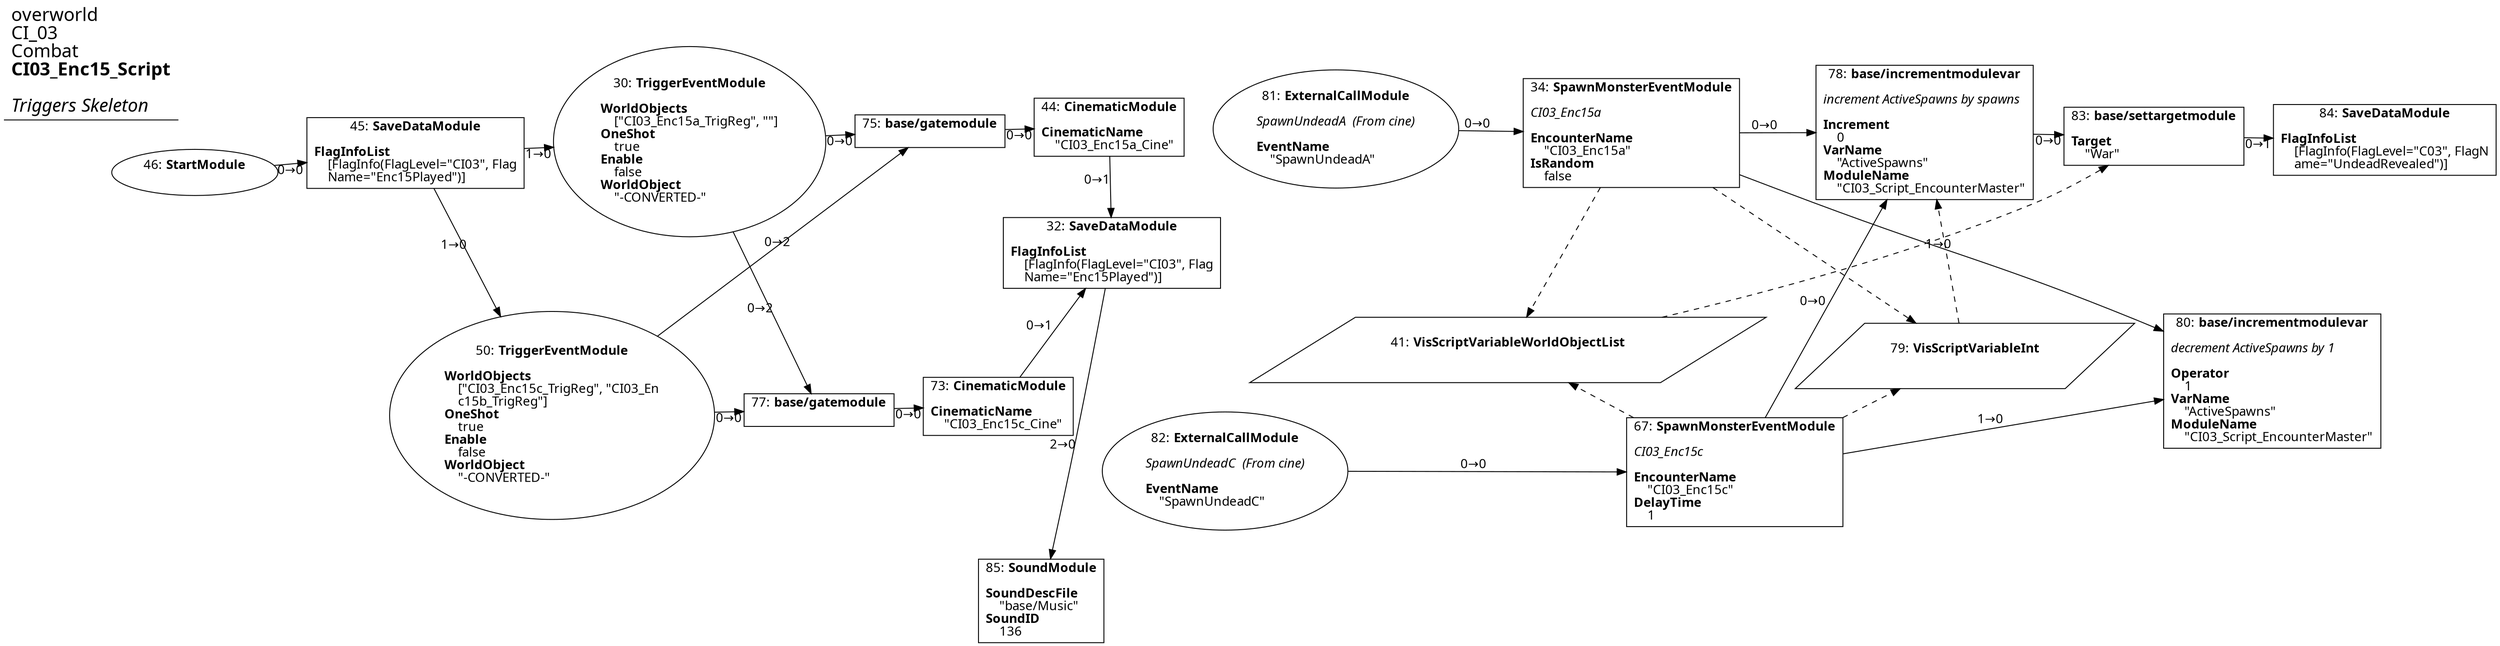 digraph {
    layout = fdp;
    overlap = prism;
    sep = "+16";
    splines = spline;

    node [ shape = box ];

    graph [ fontname = "Segoe UI" ];
    node [ fontname = "Segoe UI" ];
    edge [ fontname = "Segoe UI" ];

    30 [ label = <30: <b>TriggerEventModule</b><br/><br/><b>WorldObjects</b><br align="left"/>    [&quot;CI03_Enc15a_TrigReg&quot;, &quot;&quot;]<br align="left"/><b>OneShot</b><br align="left"/>    true<br align="left"/><b>Enable</b><br align="left"/>    false<br align="left"/><b>WorldObject</b><br align="left"/>    &quot;-CONVERTED-&quot;<br align="left"/>> ];
    30 [ shape = oval ]
    30 [ pos = "-0.35500002,-0.126!" ];
    30 -> 75 [ label = "0→0" ];
    30 -> 77 [ label = "0→2" ];

    32 [ label = <32: <b>SaveDataModule</b><br/><br/><b>FlagInfoList</b><br align="left"/>    [FlagInfo(FlagLevel=&quot;CI03&quot;, Flag<br align="left"/>    Name=&quot;Enc15Played&quot;)]<br align="left"/>> ];
    32 [ pos = "0.24100001,-0.266!" ];
    32 -> 85 [ label = "2→0" ];

    34 [ label = <34: <b>SpawnMonsterEventModule</b><br/><br/><i>CI03_Enc15a<br align="left"/></i><br align="left"/><b>EncounterName</b><br align="left"/>    &quot;CI03_Enc15a&quot;<br align="left"/><b>IsRandom</b><br align="left"/>    false<br align="left"/>> ];
    34 [ pos = "0.66800004,-0.127!" ];
    34 -> 80 [ label = "1→0" ];
    34 -> 78 [ label = "0→0" ];
    34 -> 41 [ style = dashed ];
    34 -> 79 [ style = dashed ];

    41 [ label = <41: <b>VisScriptVariableWorldObjectList</b><br/><br/>> ];
    41 [ shape = parallelogram ]
    41 [ pos = "0.65300006,-0.377!" ];

    44 [ label = <44: <b>CinematicModule</b><br/><br/><b>CinematicName</b><br align="left"/>    &quot;CI03_Enc15a_Cine&quot;<br align="left"/>> ];
    44 [ pos = "0.079,-0.127!" ];
    44 -> 32 [ label = "0→1" ];

    45 [ label = <45: <b>SaveDataModule</b><br/><br/><b>FlagInfoList</b><br align="left"/>    [FlagInfo(FlagLevel=&quot;CI03&quot;, Flag<br align="left"/>    Name=&quot;Enc15Played&quot;)]<br align="left"/>> ];
    45 [ pos = "-0.64000005,-0.124000005!" ];
    45 -> 30 [ label = "1→0" ];
    45 -> 50 [ label = "1→0" ];

    46 [ label = <46: <b>StartModule</b><br/><br/>> ];
    46 [ shape = oval ]
    46 [ pos = "-0.822,-0.124000005!" ];
    46 -> 45 [ label = "0→0" ];

    50 [ label = <50: <b>TriggerEventModule</b><br/><br/><b>WorldObjects</b><br align="left"/>    [&quot;CI03_Enc15c_TrigReg&quot;, &quot;CI03_En<br align="left"/>    c15b_TrigReg&quot;]<br align="left"/><b>OneShot</b><br align="left"/>    true<br align="left"/><b>Enable</b><br align="left"/>    false<br align="left"/><b>WorldObject</b><br align="left"/>    &quot;-CONVERTED-&quot;<br align="left"/>> ];
    50 [ shape = oval ]
    50 [ pos = "-0.35700002,-0.43!" ];
    50 -> 77 [ label = "0→0" ];
    50 -> 75 [ label = "0→2" ];

    67 [ label = <67: <b>SpawnMonsterEventModule</b><br/><br/><i>CI03_Enc15c<br align="left"/></i><br align="left"/><b>EncounterName</b><br align="left"/>    &quot;CI03_Enc15c&quot;<br align="left"/><b>DelayTime</b><br align="left"/>    1<br align="left"/>> ];
    67 [ pos = "0.66800004,-0.48900002!" ];
    67 -> 80 [ label = "1→0" ];
    67 -> 78 [ label = "0→0" ];
    67 -> 41 [ style = dashed ];
    67 -> 79 [ style = dashed ];

    73 [ label = <73: <b>CinematicModule</b><br/><br/><b>CinematicName</b><br align="left"/>    &quot;CI03_Enc15c_Cine&quot;<br align="left"/>> ];
    73 [ pos = "0.09200001,-0.43!" ];
    73 -> 32 [ label = "0→1" ];

    75 [ label = <75: <b>base/gatemodule</b><br/><br/>> ];
    75 [ pos = "-0.08400001,-0.126!" ];
    75 -> 44 [ label = "0→0" ];

    77 [ label = <77: <b>base/gatemodule</b><br/><br/>> ];
    77 [ pos = "-0.074,-0.43!" ];
    77 -> 73 [ label = "0→0" ];

    78 [ label = <78: <b>base/incrementmodulevar</b><br/><br/><i>increment ActiveSpawns by spawns<br align="left"/></i><br align="left"/><b>Increment</b><br align="left"/>    0<br align="left"/><b>VarName</b><br align="left"/>    &quot;ActiveSpawns&quot;<br align="left"/><b>ModuleName</b><br align="left"/>    &quot;CI03_Script_EncounterMaster&quot;<br align="left"/>> ];
    78 [ pos = "0.975,-0.127!" ];
    78 -> 83 [ label = "0→0" ];
    79 -> 78 [ style = dashed ];

    79 [ label = <79: <b>VisScriptVariableInt</b><br/><br/>> ];
    79 [ shape = parallelogram ]
    79 [ pos = "0.82000005,-0.377!" ];

    80 [ label = <80: <b>base/incrementmodulevar</b><br/><br/><i>decrement ActiveSpawns by 1<br align="left"/></i><br align="left"/><b>Operator</b><br align="left"/>    1<br align="left"/><b>VarName</b><br align="left"/>    &quot;ActiveSpawns&quot;<br align="left"/><b>ModuleName</b><br align="left"/>    &quot;CI03_Script_EncounterMaster&quot;<br align="left"/>> ];
    80 [ pos = "1.0730001,-0.395!" ];

    81 [ label = <81: <b>ExternalCallModule</b><br/><br/><i>SpawnUndeadA  (From cine)<br align="left"/></i><br align="left"/><b>EventName</b><br align="left"/>    &quot;SpawnUndeadA&quot;<br align="left"/>> ];
    81 [ shape = oval ]
    81 [ pos = "0.42200002,-0.127!" ];
    81 -> 34 [ label = "0→0" ];

    82 [ label = <82: <b>ExternalCallModule</b><br/><br/><i>SpawnUndeadC  (From cine)<br align="left"/></i><br align="left"/><b>EventName</b><br align="left"/>    &quot;SpawnUndeadC&quot;<br align="left"/>> ];
    82 [ shape = oval ]
    82 [ pos = "0.41400003,-0.48900002!" ];
    82 -> 67 [ label = "0→0" ];

    83 [ label = <83: <b>base/settargetmodule</b><br/><br/><b>Target</b><br align="left"/>    &quot;War&quot;<br align="left"/>> ];
    83 [ pos = "1.2370001,-0.128!" ];
    83 -> 84 [ label = "0→1" ];
    41 -> 83 [ style = dashed ];

    84 [ label = <84: <b>SaveDataModule</b><br/><br/><b>FlagInfoList</b><br align="left"/>    [FlagInfo(FlagLevel=&quot;C03&quot;, FlagN<br align="left"/>    ame=&quot;UndeadRevealed&quot;)]<br align="left"/>> ];
    84 [ pos = "1.475,-0.132!" ];

    85 [ label = <85: <b>SoundModule</b><br/><br/><b>SoundDescFile</b><br align="left"/>    &quot;base/Music&quot;<br align="left"/><b>SoundID</b><br align="left"/>    136<br align="left"/>> ];
    85 [ pos = "0.3,-0.57500005!" ];

    title [ pos = "-0.823,-0.123!" ];
    title [ shape = underline ];
    title [ label = <<font point-size="20">overworld<br align="left"/>CI_03<br align="left"/>Combat<br align="left"/><b>CI03_Enc15_Script</b><br align="left"/><br/><i>Triggers Skeleton</i><br align="left"/></font>> ];
}
